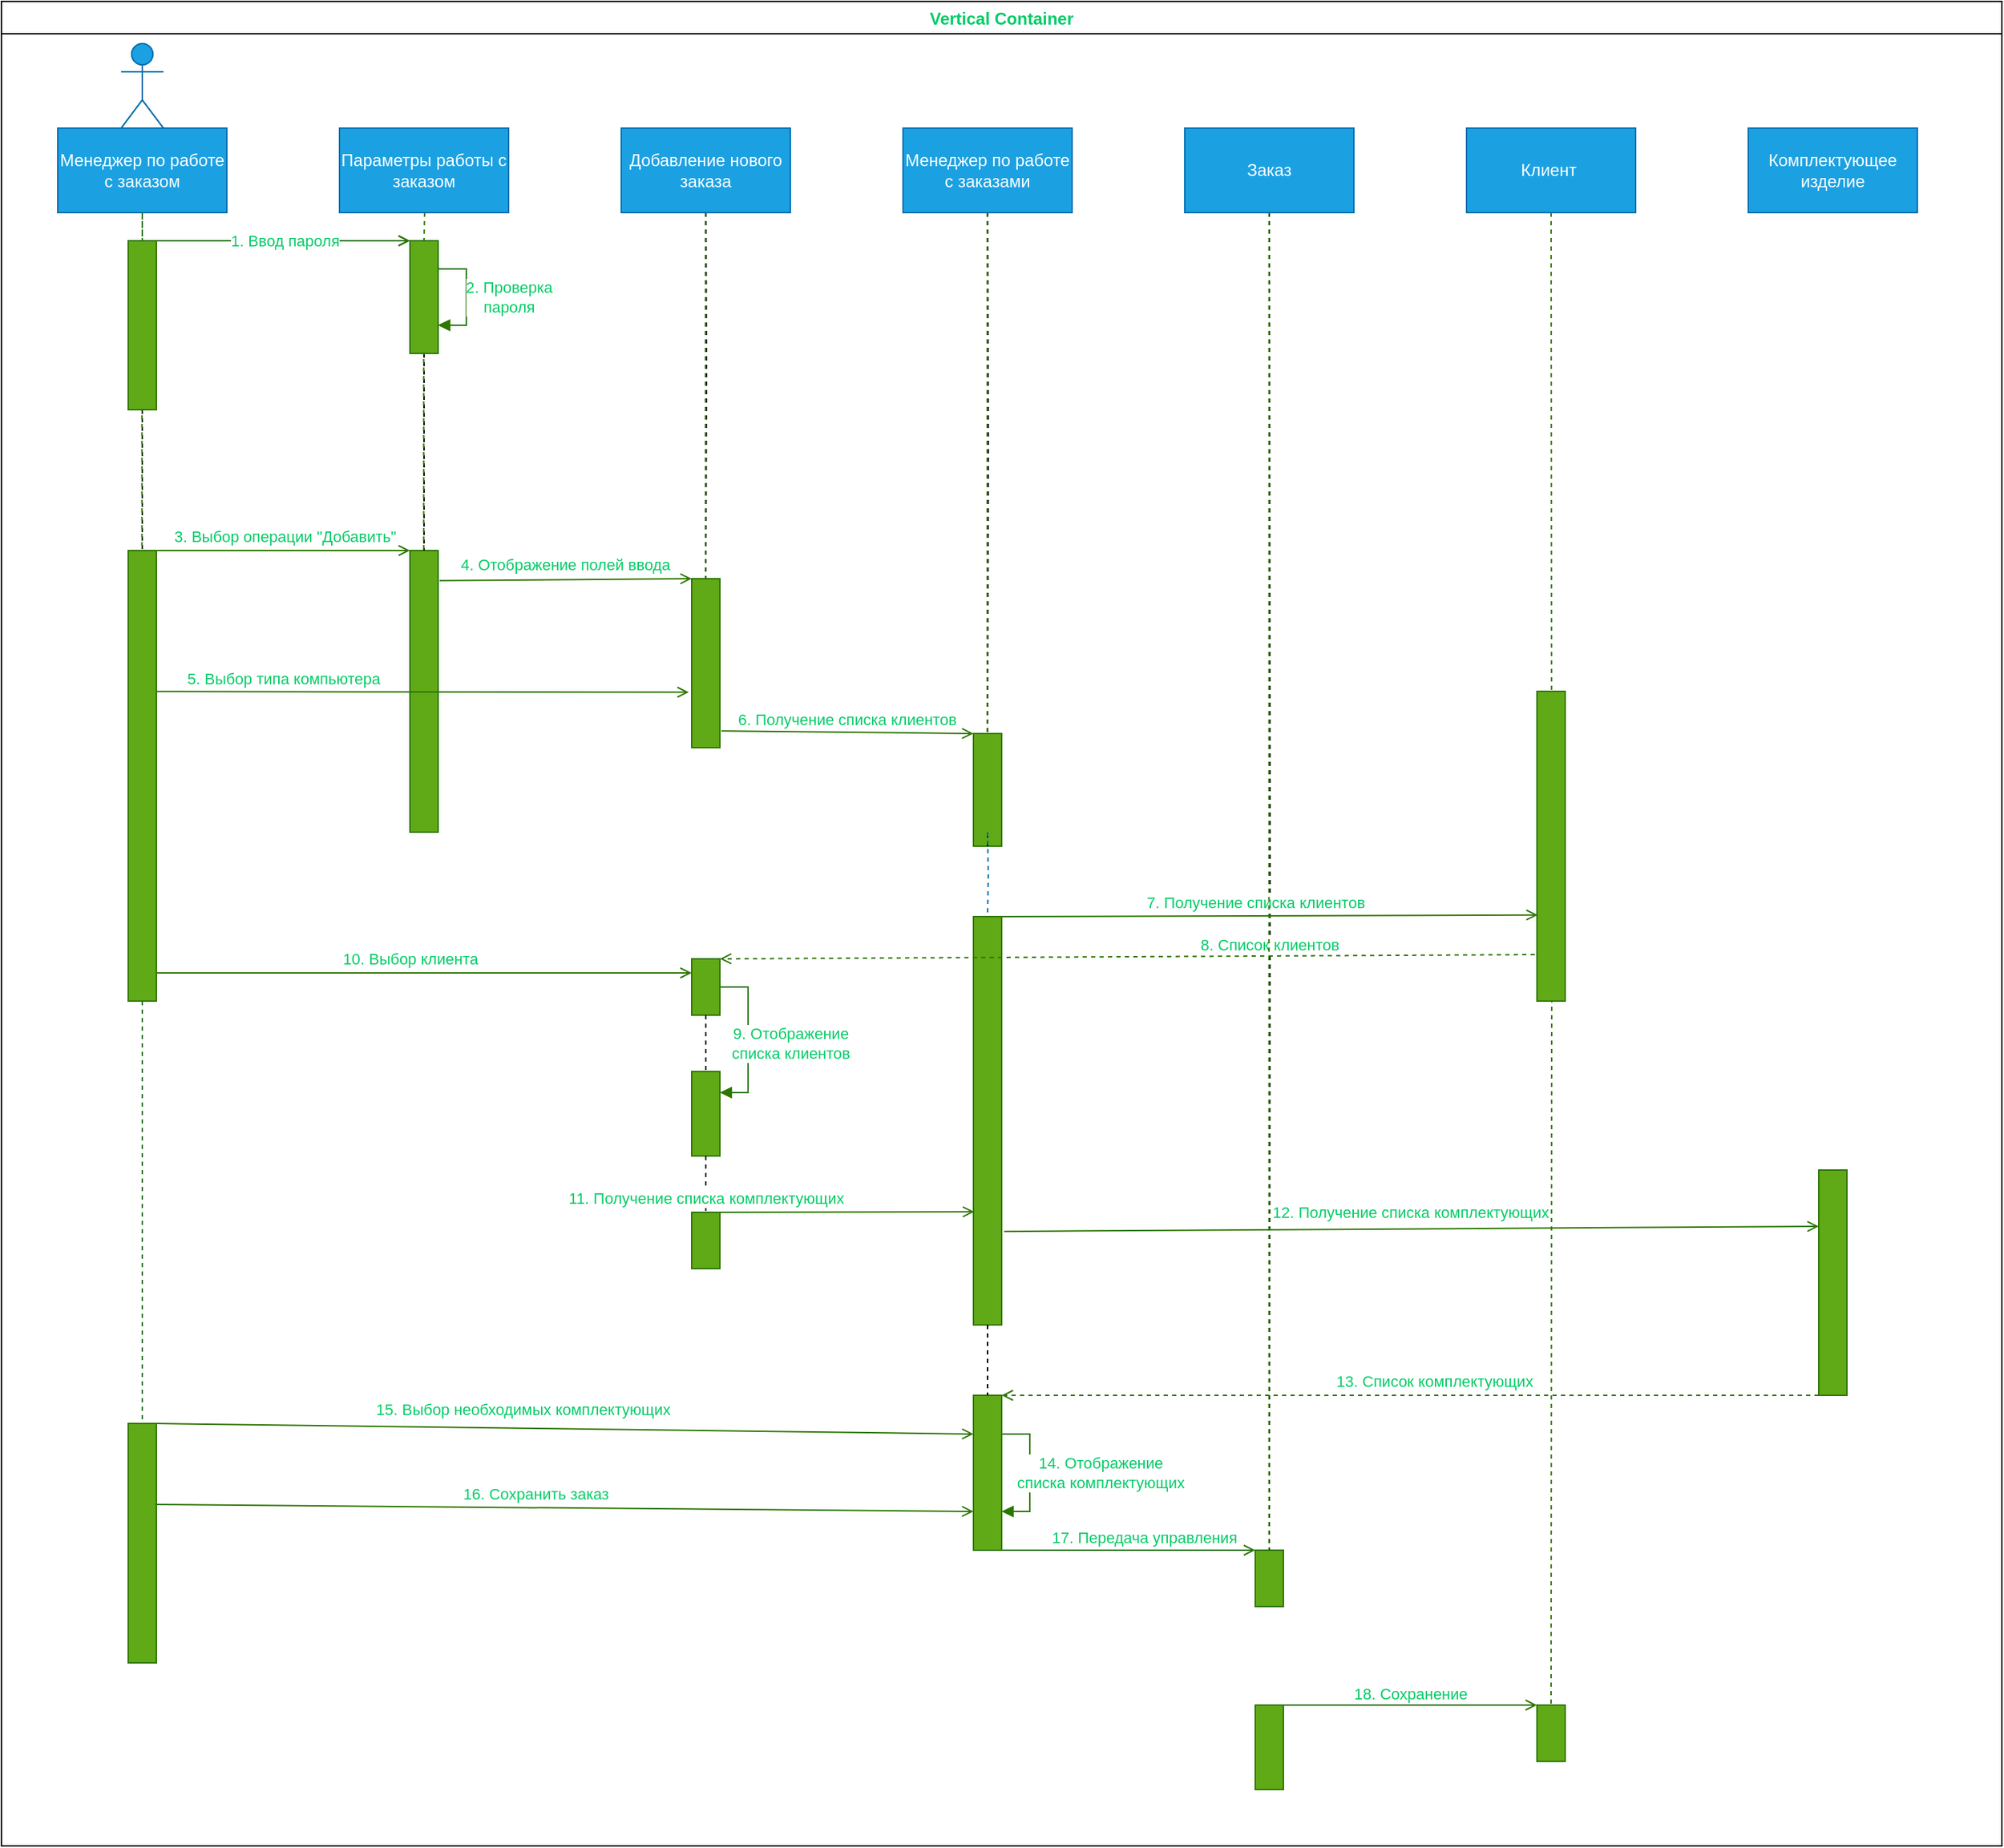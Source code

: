 <mxfile version="20.3.7" type="github"><diagram id="0eErJqHY7ywo8RFmWV6h" name="Страница 1"><mxGraphModel dx="3705" dy="2219" grid="1" gridSize="10" guides="1" tooltips="1" connect="1" arrows="1" fold="1" page="1" pageScale="1" pageWidth="1169" pageHeight="827" math="0" shadow="0"><root><mxCell id="0"/><mxCell id="1" parent="0"/><mxCell id="gHKfkircf9dpKTiM7Mci-1" value="" style="edgeStyle=orthogonalEdgeStyle;rounded=0;orthogonalLoop=1;jettySize=auto;html=1;exitX=0.5;exitY=1;exitDx=0;exitDy=0;endArrow=none;endFill=0;dashed=1;fillColor=#60a917;strokeColor=#2D7600;" edge="1" parent="1" target="gHKfkircf9dpKTiM7Mci-76"><mxGeometry relative="1" as="geometry"><mxPoint x="-770" y="350.0" as="targetPoint"/><mxPoint x="-770" y="-510" as="sourcePoint"/></mxGeometry></mxCell><mxCell id="gHKfkircf9dpKTiM7Mci-2" value="" style="rounded=0;whiteSpace=wrap;html=1;fillColor=#60a917;fontColor=#ffffff;strokeColor=#2D7600;" vertex="1" parent="1"><mxGeometry x="-980" y="-240" width="20" height="320" as="geometry"/></mxCell><mxCell id="gHKfkircf9dpKTiM7Mci-3" value="" style="edgeStyle=orthogonalEdgeStyle;rounded=0;orthogonalLoop=1;jettySize=auto;html=1;exitX=0.5;exitY=1;exitDx=0;exitDy=0;endArrow=none;endFill=0;dashed=1;startArrow=none;" edge="1" parent="1" source="gHKfkircf9dpKTiM7Mci-74" target="gHKfkircf9dpKTiM7Mci-2"><mxGeometry relative="1" as="geometry"><mxPoint x="-970" y="350.0" as="targetPoint"/><mxPoint x="-970" y="-360" as="sourcePoint"/></mxGeometry></mxCell><mxCell id="gHKfkircf9dpKTiM7Mci-4" value="" style="rounded=0;whiteSpace=wrap;html=1;fillColor=#60a917;fontColor=#ffffff;strokeColor=#2D7600;" vertex="1" parent="1"><mxGeometry x="-780" y="-240" width="20" height="200" as="geometry"/></mxCell><mxCell id="gHKfkircf9dpKTiM7Mci-5" value="" style="edgeStyle=orthogonalEdgeStyle;rounded=0;orthogonalLoop=1;jettySize=auto;html=1;exitX=0.5;exitY=1;exitDx=0;exitDy=0;endArrow=none;endFill=0;dashed=1;startArrow=none;" edge="1" parent="1" source="gHKfkircf9dpKTiM7Mci-76" target="gHKfkircf9dpKTiM7Mci-4"><mxGeometry relative="1" as="geometry"><mxPoint x="-770" y="350.0" as="targetPoint"/><mxPoint x="-770" y="-400" as="sourcePoint"/></mxGeometry></mxCell><mxCell id="gHKfkircf9dpKTiM7Mci-6" value="" style="rounded=0;whiteSpace=wrap;html=1;fillColor=#60a917;fontColor=#ffffff;strokeColor=#2D7600;" vertex="1" parent="1"><mxGeometry x="-580" y="-220" width="20" height="120" as="geometry"/></mxCell><mxCell id="gHKfkircf9dpKTiM7Mci-7" value="" style="edgeStyle=orthogonalEdgeStyle;rounded=0;orthogonalLoop=1;jettySize=auto;html=1;exitX=0.5;exitY=1;exitDx=0;exitDy=0;endArrow=none;endFill=0;dashed=1;" edge="1" parent="1" target="gHKfkircf9dpKTiM7Mci-6"><mxGeometry relative="1" as="geometry"><mxPoint x="-570" y="350.0" as="targetPoint"/><mxPoint x="-570" y="-510" as="sourcePoint"/></mxGeometry></mxCell><mxCell id="gHKfkircf9dpKTiM7Mci-8" value="" style="rounded=0;whiteSpace=wrap;html=1;fillColor=#60a917;fontColor=#ffffff;strokeColor=#2D7600;" vertex="1" parent="1"><mxGeometry x="-380" y="-110" width="20" height="80" as="geometry"/></mxCell><mxCell id="gHKfkircf9dpKTiM7Mci-9" value="" style="edgeStyle=orthogonalEdgeStyle;rounded=0;orthogonalLoop=1;jettySize=auto;html=1;exitX=0.5;exitY=1;exitDx=0;exitDy=0;endArrow=none;endFill=0;dashed=1;" edge="1" parent="1" target="gHKfkircf9dpKTiM7Mci-8"><mxGeometry relative="1" as="geometry"><mxPoint x="-370" y="350.0" as="targetPoint"/><mxPoint x="-370" y="-510" as="sourcePoint"/></mxGeometry></mxCell><mxCell id="gHKfkircf9dpKTiM7Mci-10" value="" style="rounded=0;whiteSpace=wrap;html=1;fillColor=#60a917;fontColor=#ffffff;strokeColor=#2D7600;" vertex="1" parent="1"><mxGeometry x="-980" y="380" width="20" height="170" as="geometry"/></mxCell><mxCell id="gHKfkircf9dpKTiM7Mci-11" value="" style="edgeStyle=orthogonalEdgeStyle;rounded=0;orthogonalLoop=1;jettySize=auto;html=1;exitX=0.5;exitY=1;exitDx=0;exitDy=0;endArrow=none;endFill=0;dashed=1;startArrow=none;fontColor=#00CC66;fillColor=#60a917;strokeColor=#2D7600;" edge="1" parent="1" source="gHKfkircf9dpKTiM7Mci-2" target="gHKfkircf9dpKTiM7Mci-10"><mxGeometry relative="1" as="geometry"><mxPoint x="-970" y="350.0" as="targetPoint"/><mxPoint x="-970" y="80.0" as="sourcePoint"/></mxGeometry></mxCell><mxCell id="gHKfkircf9dpKTiM7Mci-12" value="" style="edgeStyle=orthogonalEdgeStyle;rounded=0;orthogonalLoop=1;jettySize=auto;html=1;exitX=0.5;exitY=1;exitDx=0;exitDy=0;endArrow=none;endFill=0;dashed=1;startArrow=none;" edge="1" parent="1" source="gHKfkircf9dpKTiM7Mci-8"><mxGeometry relative="1" as="geometry"><mxPoint x="-370" y="-40.0" as="targetPoint"/><mxPoint x="-370" y="-40.0" as="sourcePoint"/></mxGeometry></mxCell><mxCell id="gHKfkircf9dpKTiM7Mci-13" style="edgeStyle=orthogonalEdgeStyle;rounded=0;orthogonalLoop=1;jettySize=auto;html=1;exitX=1;exitY=0.5;exitDx=0;exitDy=0;entryX=1;entryY=0.25;entryDx=0;entryDy=0;endArrow=block;endFill=1;fontColor=#00CC66;fillColor=#60a917;strokeColor=#2D7600;" edge="1" parent="1" source="gHKfkircf9dpKTiM7Mci-15" target="gHKfkircf9dpKTiM7Mci-16"><mxGeometry relative="1" as="geometry"/></mxCell><mxCell id="gHKfkircf9dpKTiM7Mci-14" value="9. Отображение &lt;br&gt;списка клиентов" style="edgeLabel;html=1;align=center;verticalAlign=middle;resizable=0;points=[];fontColor=#00CC66;" vertex="1" connectable="0" parent="gHKfkircf9dpKTiM7Mci-13"><mxGeometry x="-0.325" y="-2" relative="1" as="geometry"><mxPoint x="32" y="21" as="offset"/></mxGeometry></mxCell><mxCell id="gHKfkircf9dpKTiM7Mci-15" value="" style="rounded=0;whiteSpace=wrap;html=1;fillColor=#60a917;fontColor=#ffffff;strokeColor=#2D7600;" vertex="1" parent="1"><mxGeometry x="-580" y="50" width="20" height="40" as="geometry"/></mxCell><mxCell id="gHKfkircf9dpKTiM7Mci-16" value="" style="rounded=0;whiteSpace=wrap;html=1;fillColor=#60a917;fontColor=#ffffff;strokeColor=#2D7600;" vertex="1" parent="1"><mxGeometry x="-580" y="130" width="20" height="60" as="geometry"/></mxCell><mxCell id="gHKfkircf9dpKTiM7Mci-17" value="" style="edgeStyle=orthogonalEdgeStyle;rounded=0;orthogonalLoop=1;jettySize=auto;html=1;exitX=0.5;exitY=1;exitDx=0;exitDy=0;endArrow=none;endFill=0;dashed=1;startArrow=none;" edge="1" parent="1" source="gHKfkircf9dpKTiM7Mci-15" target="gHKfkircf9dpKTiM7Mci-16"><mxGeometry relative="1" as="geometry"><mxPoint x="-570" y="350.0" as="targetPoint"/><mxPoint x="-570" y="-4.547e-13" as="sourcePoint"/></mxGeometry></mxCell><mxCell id="gHKfkircf9dpKTiM7Mci-18" value="" style="rounded=0;whiteSpace=wrap;html=1;fillColor=#60a917;fontColor=#ffffff;strokeColor=#2D7600;" vertex="1" parent="1"><mxGeometry x="-580" y="230" width="20" height="40" as="geometry"/></mxCell><mxCell id="gHKfkircf9dpKTiM7Mci-19" value="" style="edgeStyle=orthogonalEdgeStyle;rounded=0;orthogonalLoop=1;jettySize=auto;html=1;exitX=0.5;exitY=1;exitDx=0;exitDy=0;endArrow=none;endFill=0;dashed=1;startArrow=none;" edge="1" parent="1" source="gHKfkircf9dpKTiM7Mci-16" target="gHKfkircf9dpKTiM7Mci-18"><mxGeometry relative="1" as="geometry"><mxPoint x="-570" y="350.0" as="targetPoint"/><mxPoint x="-569" y="100.0" as="sourcePoint"/></mxGeometry></mxCell><mxCell id="gHKfkircf9dpKTiM7Mci-20" value="" style="rounded=0;whiteSpace=wrap;html=1;fillColor=#60a917;fontColor=#ffffff;strokeColor=#2D7600;" vertex="1" parent="1"><mxGeometry x="-380" y="20" width="20" height="290" as="geometry"/></mxCell><mxCell id="gHKfkircf9dpKTiM7Mci-21" value="" style="edgeStyle=orthogonalEdgeStyle;rounded=0;orthogonalLoop=1;jettySize=auto;html=1;endArrow=none;endFill=0;dashed=1;startArrow=none;fillColor=#1ba1e2;strokeColor=#006EAF;" edge="1" parent="1" target="gHKfkircf9dpKTiM7Mci-20"><mxGeometry relative="1" as="geometry"><mxPoint x="-370" y="600.0" as="targetPoint"/><mxPoint x="-370" y="-40.0" as="sourcePoint"/><Array as="points"/></mxGeometry></mxCell><mxCell id="gHKfkircf9dpKTiM7Mci-22" value="" style="rounded=0;whiteSpace=wrap;html=1;fillColor=#60a917;fontColor=#ffffff;strokeColor=#2D7600;" vertex="1" parent="1"><mxGeometry x="-380" y="360" width="20" height="110" as="geometry"/></mxCell><mxCell id="gHKfkircf9dpKTiM7Mci-23" value="" style="edgeStyle=orthogonalEdgeStyle;rounded=0;orthogonalLoop=1;jettySize=auto;html=1;endArrow=none;endFill=0;dashed=1;startArrow=none;" edge="1" parent="1" source="gHKfkircf9dpKTiM7Mci-20" target="gHKfkircf9dpKTiM7Mci-22"><mxGeometry relative="1" as="geometry"><mxPoint x="-370" y="600.0" as="targetPoint"/><mxPoint x="-369.941" y="340.0" as="sourcePoint"/><Array as="points"/></mxGeometry></mxCell><mxCell id="gHKfkircf9dpKTiM7Mci-24" value="" style="rounded=0;whiteSpace=wrap;html=1;fillColor=#60a917;fontColor=#ffffff;strokeColor=#2D7600;" vertex="1" parent="1"><mxGeometry x="-180" y="470" width="20" height="40" as="geometry"/></mxCell><mxCell id="gHKfkircf9dpKTiM7Mci-25" value="" style="edgeStyle=orthogonalEdgeStyle;rounded=0;orthogonalLoop=1;jettySize=auto;html=1;exitX=0.5;exitY=1;exitDx=0;exitDy=0;endArrow=none;endFill=0;dashed=1;entryX=0.5;entryY=0;entryDx=0;entryDy=0;" edge="1" parent="1" target="gHKfkircf9dpKTiM7Mci-24"><mxGeometry relative="1" as="geometry"><mxPoint x="-170" y="270.0" as="targetPoint"/><mxPoint x="-170" y="-510" as="sourcePoint"/></mxGeometry></mxCell><mxCell id="gHKfkircf9dpKTiM7Mci-26" value="" style="rounded=0;whiteSpace=wrap;html=1;fillColor=#60a917;fontColor=#ffffff;strokeColor=#2D7600;" vertex="1" parent="1"><mxGeometry x="-180" y="580" width="20" height="60" as="geometry"/></mxCell><mxCell id="gHKfkircf9dpKTiM7Mci-27" value="" style="rounded=0;whiteSpace=wrap;html=1;fillColor=#60a917;fontColor=#ffffff;strokeColor=#2D7600;" vertex="1" parent="1"><mxGeometry x="20" y="580" width="20" height="40" as="geometry"/></mxCell><mxCell id="gHKfkircf9dpKTiM7Mci-28" value="" style="edgeStyle=orthogonalEdgeStyle;rounded=0;orthogonalLoop=1;jettySize=auto;html=1;exitX=0.5;exitY=1;exitDx=0;exitDy=0;endArrow=none;endFill=0;dashed=1;fontColor=#00CC66;fillColor=#60a917;strokeColor=#2D7600;" edge="1" parent="1" target="gHKfkircf9dpKTiM7Mci-27"><mxGeometry relative="1" as="geometry"><mxPoint x="30" y="830.0" as="targetPoint"/><mxPoint x="30" y="-510" as="sourcePoint"/></mxGeometry></mxCell><mxCell id="gHKfkircf9dpKTiM7Mci-29" value="" style="rounded=0;whiteSpace=wrap;html=1;fillColor=#60a917;fontColor=#ffffff;strokeColor=#2D7600;" vertex="1" parent="1"><mxGeometry x="20" y="-140" width="20" height="220" as="geometry"/></mxCell><mxCell id="gHKfkircf9dpKTiM7Mci-30" value="" style="rounded=0;whiteSpace=wrap;html=1;fillColor=#60a917;fontColor=#ffffff;strokeColor=#2D7600;" vertex="1" parent="1"><mxGeometry x="220" y="200" width="20" height="160" as="geometry"/></mxCell><mxCell id="gHKfkircf9dpKTiM7Mci-31" value="" style="html=1;verticalAlign=bottom;labelBackgroundColor=none;endArrow=open;endFill=0;rounded=0;entryX=0;entryY=0;entryDx=0;entryDy=0;exitX=1;exitY=0;exitDx=0;exitDy=0;fontColor=#00CC66;fillColor=#60a917;strokeColor=#2D7600;" edge="1" parent="1" source="gHKfkircf9dpKTiM7Mci-2" target="gHKfkircf9dpKTiM7Mci-4"><mxGeometry width="160" relative="1" as="geometry"><mxPoint x="-960" y="-240.0" as="sourcePoint"/><mxPoint x="-780" y="-240.0" as="targetPoint"/></mxGeometry></mxCell><mxCell id="gHKfkircf9dpKTiM7Mci-32" value="3. Выбор операции &quot;Добавить&quot;" style="edgeLabel;html=1;align=center;verticalAlign=middle;resizable=0;points=[];fontColor=#00CC66;" vertex="1" connectable="0" parent="gHKfkircf9dpKTiM7Mci-31"><mxGeometry x="-0.217" y="2" relative="1" as="geometry"><mxPoint x="20" y="-8" as="offset"/></mxGeometry></mxCell><mxCell id="gHKfkircf9dpKTiM7Mci-33" value="" style="html=1;verticalAlign=bottom;labelBackgroundColor=none;endArrow=open;endFill=0;rounded=0;entryX=0;entryY=0;entryDx=0;entryDy=0;exitX=1.05;exitY=0.107;exitDx=0;exitDy=0;exitPerimeter=0;fontColor=#00CC66;fillColor=#60a917;strokeColor=#2D7600;" edge="1" parent="1" source="gHKfkircf9dpKTiM7Mci-4" target="gHKfkircf9dpKTiM7Mci-6"><mxGeometry width="160" relative="1" as="geometry"><mxPoint x="-760" y="-220" as="sourcePoint"/><mxPoint x="-580" y="-220.0" as="targetPoint"/></mxGeometry></mxCell><mxCell id="gHKfkircf9dpKTiM7Mci-34" value="4. Отображение полей ввода" style="edgeLabel;html=1;align=center;verticalAlign=middle;resizable=0;points=[];fontColor=#00CC66;" vertex="1" connectable="0" parent="gHKfkircf9dpKTiM7Mci-33"><mxGeometry x="-0.534" y="1" relative="1" as="geometry"><mxPoint x="47" y="-10" as="offset"/></mxGeometry></mxCell><mxCell id="gHKfkircf9dpKTiM7Mci-35" value="" style="html=1;verticalAlign=bottom;labelBackgroundColor=none;endArrow=open;endFill=0;rounded=0;entryX=-0.104;entryY=0.672;entryDx=0;entryDy=0;exitX=1;exitY=0.313;exitDx=0;exitDy=0;exitPerimeter=0;entryPerimeter=0;fontColor=#00CC66;fillColor=#60a917;strokeColor=#2D7600;" edge="1" parent="1" source="gHKfkircf9dpKTiM7Mci-2" target="gHKfkircf9dpKTiM7Mci-6"><mxGeometry width="160" relative="1" as="geometry"><mxPoint x="-760" y="-140.0" as="sourcePoint"/><mxPoint x="-580.0" y="-140.0" as="targetPoint"/></mxGeometry></mxCell><mxCell id="gHKfkircf9dpKTiM7Mci-36" value="5. Выбор типа компьютера" style="edgeLabel;html=1;align=center;verticalAlign=middle;resizable=0;points=[];fontColor=#00CC66;" vertex="1" connectable="0" parent="gHKfkircf9dpKTiM7Mci-35"><mxGeometry x="-0.572" y="2" relative="1" as="geometry"><mxPoint x="9" y="-8" as="offset"/></mxGeometry></mxCell><mxCell id="gHKfkircf9dpKTiM7Mci-37" value="" style="html=1;verticalAlign=bottom;labelBackgroundColor=none;endArrow=open;endFill=0;rounded=0;entryX=0;entryY=0;entryDx=0;entryDy=0;exitX=1.054;exitY=0.901;exitDx=0;exitDy=0;exitPerimeter=0;fontColor=#00CC66;fillColor=#60a917;strokeColor=#2D7600;" edge="1" parent="1" source="gHKfkircf9dpKTiM7Mci-6" target="gHKfkircf9dpKTiM7Mci-8"><mxGeometry width="160" relative="1" as="geometry"><mxPoint x="-559" y="-108.6" as="sourcePoint"/><mxPoint x="-380" y="-110" as="targetPoint"/></mxGeometry></mxCell><mxCell id="gHKfkircf9dpKTiM7Mci-38" value="6. Получение списка клиентов" style="edgeLabel;html=1;align=center;verticalAlign=middle;resizable=0;points=[];fontColor=#00CC66;" vertex="1" connectable="0" parent="gHKfkircf9dpKTiM7Mci-37"><mxGeometry x="0.184" relative="1" as="geometry"><mxPoint x="-17" y="-9" as="offset"/></mxGeometry></mxCell><mxCell id="gHKfkircf9dpKTiM7Mci-39" value="" style="html=1;verticalAlign=bottom;labelBackgroundColor=none;endArrow=open;endFill=0;rounded=0;entryX=0.028;entryY=0.722;entryDx=0;entryDy=0;exitX=1;exitY=0;exitDx=0;exitDy=0;entryPerimeter=0;fontColor=#00CC66;fillColor=#60a917;strokeColor=#2D7600;" edge="1" parent="1" source="gHKfkircf9dpKTiM7Mci-20" target="gHKfkircf9dpKTiM7Mci-29"><mxGeometry width="160" relative="1" as="geometry"><mxPoint x="-360" y="20" as="sourcePoint"/><mxPoint x="-180" y="20" as="targetPoint"/></mxGeometry></mxCell><mxCell id="gHKfkircf9dpKTiM7Mci-40" value="7. Получение списка клиентов" style="edgeLabel;html=1;align=center;verticalAlign=middle;resizable=0;points=[];fontColor=#00CC66;" vertex="1" connectable="0" parent="gHKfkircf9dpKTiM7Mci-39"><mxGeometry x="-0.182" y="3" relative="1" as="geometry"><mxPoint x="24" y="-7" as="offset"/></mxGeometry></mxCell><mxCell id="gHKfkircf9dpKTiM7Mci-41" value="" style="html=1;verticalAlign=bottom;labelBackgroundColor=none;endArrow=open;endFill=0;dashed=1;rounded=0;entryX=1;entryY=0;entryDx=0;entryDy=0;exitX=-0.077;exitY=0.85;exitDx=0;exitDy=0;exitPerimeter=0;fontColor=#00CC66;fillColor=#60a917;strokeColor=#2D7600;" edge="1" parent="1" source="gHKfkircf9dpKTiM7Mci-29" target="gHKfkircf9dpKTiM7Mci-15"><mxGeometry width="160" relative="1" as="geometry"><mxPoint x="-320" y="70" as="sourcePoint"/><mxPoint x="-160" y="70" as="targetPoint"/></mxGeometry></mxCell><mxCell id="gHKfkircf9dpKTiM7Mci-42" value="8. Список клиентов" style="edgeLabel;html=1;align=center;verticalAlign=middle;resizable=0;points=[];fontColor=#00CC66;" vertex="1" connectable="0" parent="gHKfkircf9dpKTiM7Mci-41"><mxGeometry x="-0.428" y="-3" relative="1" as="geometry"><mxPoint x="-23" y="-5" as="offset"/></mxGeometry></mxCell><mxCell id="gHKfkircf9dpKTiM7Mci-43" value="" style="html=1;verticalAlign=bottom;labelBackgroundColor=none;endArrow=open;endFill=0;rounded=0;entryX=0;entryY=0.25;entryDx=0;entryDy=0;fontColor=#00CC66;fillColor=#60a917;strokeColor=#2D7600;" edge="1" parent="1" target="gHKfkircf9dpKTiM7Mci-15"><mxGeometry width="160" relative="1" as="geometry"><mxPoint x="-960" y="60" as="sourcePoint"/><mxPoint x="-800" y="60" as="targetPoint"/></mxGeometry></mxCell><mxCell id="gHKfkircf9dpKTiM7Mci-44" value="10. Выбор клиента" style="edgeLabel;html=1;align=center;verticalAlign=middle;resizable=0;points=[];fontColor=#00CC66;" vertex="1" connectable="0" parent="gHKfkircf9dpKTiM7Mci-43"><mxGeometry x="-0.089" y="1" relative="1" as="geometry"><mxPoint x="7" y="-9" as="offset"/></mxGeometry></mxCell><mxCell id="gHKfkircf9dpKTiM7Mci-45" value="" style="html=1;verticalAlign=bottom;labelBackgroundColor=none;endArrow=open;endFill=0;rounded=0;entryX=0.027;entryY=0.723;entryDx=0;entryDy=0;entryPerimeter=0;exitX=1;exitY=0;exitDx=0;exitDy=0;fillColor=#60a917;strokeColor=#2D7600;" edge="1" parent="1" source="gHKfkircf9dpKTiM7Mci-18" target="gHKfkircf9dpKTiM7Mci-20"><mxGeometry width="160" relative="1" as="geometry"><mxPoint x="-760" y="220" as="sourcePoint"/><mxPoint x="-380" y="220" as="targetPoint"/></mxGeometry></mxCell><mxCell id="gHKfkircf9dpKTiM7Mci-46" value="11. Получение списка комплектующих" style="edgeLabel;html=1;align=center;verticalAlign=middle;resizable=0;points=[];fontColor=#00CC66;" vertex="1" connectable="0" parent="gHKfkircf9dpKTiM7Mci-45"><mxGeometry x="-0.682" y="1" relative="1" as="geometry"><mxPoint x="-39" y="-9" as="offset"/></mxGeometry></mxCell><mxCell id="gHKfkircf9dpKTiM7Mci-47" value="" style="html=1;verticalAlign=bottom;labelBackgroundColor=none;endArrow=open;endFill=0;rounded=0;entryX=0;entryY=0.25;entryDx=0;entryDy=0;exitX=1.089;exitY=0.771;exitDx=0;exitDy=0;exitPerimeter=0;fontColor=#00CC66;fillColor=#60a917;strokeColor=#2D7600;" edge="1" parent="1" source="gHKfkircf9dpKTiM7Mci-20" target="gHKfkircf9dpKTiM7Mci-30"><mxGeometry width="160" relative="1" as="geometry"><mxPoint x="-360" y="240" as="sourcePoint"/><mxPoint x="-179.46" y="239.67" as="targetPoint"/></mxGeometry></mxCell><mxCell id="gHKfkircf9dpKTiM7Mci-48" value="12. Получение списка комплектующих" style="edgeLabel;html=1;align=center;verticalAlign=middle;resizable=0;points=[];fontColor=#00CC66;" vertex="1" connectable="0" parent="gHKfkircf9dpKTiM7Mci-47"><mxGeometry x="-0.077" y="-1" relative="1" as="geometry"><mxPoint x="21" y="-13" as="offset"/></mxGeometry></mxCell><mxCell id="gHKfkircf9dpKTiM7Mci-49" value="" style="html=1;verticalAlign=bottom;labelBackgroundColor=none;endArrow=open;endFill=0;dashed=1;rounded=0;entryX=1;entryY=0;entryDx=0;entryDy=0;exitX=0;exitY=1;exitDx=0;exitDy=0;fontColor=#00CC66;fillColor=#60a917;strokeColor=#2D7600;" edge="1" parent="1" source="gHKfkircf9dpKTiM7Mci-30" target="gHKfkircf9dpKTiM7Mci-22"><mxGeometry width="160" relative="1" as="geometry"><mxPoint x="-120" y="300" as="sourcePoint"/><mxPoint x="40" y="300" as="targetPoint"/></mxGeometry></mxCell><mxCell id="gHKfkircf9dpKTiM7Mci-50" value="13. Список комплектующих" style="edgeLabel;html=1;align=center;verticalAlign=middle;resizable=0;points=[];fontColor=#00CC66;" vertex="1" connectable="0" parent="gHKfkircf9dpKTiM7Mci-49"><mxGeometry x="-0.059" y="3" relative="1" as="geometry"><mxPoint y="-13" as="offset"/></mxGeometry></mxCell><mxCell id="gHKfkircf9dpKTiM7Mci-51" value="" style="html=1;verticalAlign=bottom;labelBackgroundColor=none;endArrow=open;endFill=0;rounded=0;exitX=1;exitY=0;exitDx=0;exitDy=0;entryX=0;entryY=0.25;entryDx=0;entryDy=0;fontColor=#00CC66;fillColor=#60a917;strokeColor=#2D7600;" edge="1" parent="1" source="gHKfkircf9dpKTiM7Mci-10" target="gHKfkircf9dpKTiM7Mci-22"><mxGeometry width="160" relative="1" as="geometry"><mxPoint x="-950" y="380" as="sourcePoint"/><mxPoint x="40" y="300" as="targetPoint"/></mxGeometry></mxCell><mxCell id="gHKfkircf9dpKTiM7Mci-52" value="15. Выбор необходимых комплектующих" style="edgeLabel;html=1;align=center;verticalAlign=middle;resizable=0;points=[];fontColor=#00CC66;" vertex="1" connectable="0" parent="gHKfkircf9dpKTiM7Mci-51"><mxGeometry x="-0.145" relative="1" as="geometry"><mxPoint x="12" y="-13" as="offset"/></mxGeometry></mxCell><mxCell id="gHKfkircf9dpKTiM7Mci-53" style="edgeStyle=orthogonalEdgeStyle;rounded=0;orthogonalLoop=1;jettySize=auto;html=1;exitX=1;exitY=0.25;exitDx=0;exitDy=0;entryX=1;entryY=0.75;entryDx=0;entryDy=0;endArrow=block;endFill=1;fontColor=#00CC66;fillColor=#60a917;strokeColor=#2D7600;" edge="1" parent="1" source="gHKfkircf9dpKTiM7Mci-22" target="gHKfkircf9dpKTiM7Mci-22"><mxGeometry relative="1" as="geometry"/></mxCell><mxCell id="gHKfkircf9dpKTiM7Mci-54" value="14. Отображение &lt;br&gt;списка комплектующих" style="edgeLabel;html=1;align=center;verticalAlign=middle;resizable=0;points=[];fontColor=#00CC66;" vertex="1" connectable="0" parent="gHKfkircf9dpKTiM7Mci-53"><mxGeometry x="-0.368" y="3" relative="1" as="geometry"><mxPoint x="47" y="17" as="offset"/></mxGeometry></mxCell><mxCell id="gHKfkircf9dpKTiM7Mci-55" value="" style="html=1;verticalAlign=bottom;labelBackgroundColor=none;endArrow=open;endFill=0;rounded=0;entryX=0;entryY=0.75;entryDx=0;entryDy=0;exitX=0.959;exitY=0.338;exitDx=0;exitDy=0;exitPerimeter=0;fontColor=#00CC66;fillColor=#60a917;strokeColor=#2D7600;" edge="1" parent="1" source="gHKfkircf9dpKTiM7Mci-10" target="gHKfkircf9dpKTiM7Mci-22"><mxGeometry width="160" relative="1" as="geometry"><mxPoint x="-730" y="450" as="sourcePoint"/><mxPoint x="-570" y="450" as="targetPoint"/></mxGeometry></mxCell><mxCell id="gHKfkircf9dpKTiM7Mci-56" value="16. Сохранить заказ" style="edgeLabel;html=1;align=center;verticalAlign=middle;resizable=0;points=[];fontColor=#00CC66;" vertex="1" connectable="0" parent="gHKfkircf9dpKTiM7Mci-55"><mxGeometry x="-0.072" relative="1" as="geometry"><mxPoint y="-10" as="offset"/></mxGeometry></mxCell><mxCell id="gHKfkircf9dpKTiM7Mci-57" value="" style="html=1;verticalAlign=bottom;labelBackgroundColor=none;endArrow=open;endFill=0;rounded=0;exitX=1;exitY=1;exitDx=0;exitDy=0;entryX=0;entryY=0;entryDx=0;entryDy=0;fontColor=#00CC66;fillColor=#60a917;strokeColor=#2D7600;" edge="1" parent="1" source="gHKfkircf9dpKTiM7Mci-22" target="gHKfkircf9dpKTiM7Mci-24"><mxGeometry width="160" relative="1" as="geometry"><mxPoint x="-200" y="530" as="sourcePoint"/><mxPoint x="-40" y="530" as="targetPoint"/></mxGeometry></mxCell><mxCell id="gHKfkircf9dpKTiM7Mci-58" value="17. Передача управления" style="edgeLabel;html=1;align=center;verticalAlign=middle;resizable=0;points=[];fontColor=#00CC66;" vertex="1" connectable="0" parent="gHKfkircf9dpKTiM7Mci-57"><mxGeometry x="0.121" y="-1" relative="1" as="geometry"><mxPoint y="-10" as="offset"/></mxGeometry></mxCell><mxCell id="gHKfkircf9dpKTiM7Mci-59" value="" style="html=1;verticalAlign=bottom;labelBackgroundColor=none;endArrow=open;endFill=0;rounded=0;entryX=0;entryY=0;entryDx=0;entryDy=0;exitX=1;exitY=0;exitDx=0;exitDy=0;fontColor=#00CC66;fillColor=#60a917;strokeColor=#2D7600;" edge="1" parent="1" source="gHKfkircf9dpKTiM7Mci-26" target="gHKfkircf9dpKTiM7Mci-27"><mxGeometry width="160" relative="1" as="geometry"><mxPoint x="-120" y="560" as="sourcePoint"/><mxPoint x="40" y="560" as="targetPoint"/></mxGeometry></mxCell><mxCell id="gHKfkircf9dpKTiM7Mci-60" value="18. Сохранение" style="edgeLabel;html=1;align=center;verticalAlign=middle;resizable=0;points=[];fontColor=#00CC66;" vertex="1" connectable="0" parent="gHKfkircf9dpKTiM7Mci-59"><mxGeometry x="-0.169" y="-2" relative="1" as="geometry"><mxPoint x="15" y="-10" as="offset"/></mxGeometry></mxCell><mxCell id="gHKfkircf9dpKTiM7Mci-61" value="" style="edgeStyle=orthogonalEdgeStyle;rounded=0;orthogonalLoop=1;jettySize=auto;html=1;exitX=0.5;exitY=1;exitDx=0;exitDy=0;endArrow=none;endFill=0;dashed=1;startArrow=none;fillColor=#60a917;strokeColor=#2D7600;" edge="1" parent="1"><mxGeometry relative="1" as="geometry"><mxPoint x="-970.23" y="-240" as="targetPoint"/><mxPoint x="-970.23" y="-360" as="sourcePoint"/></mxGeometry></mxCell><mxCell id="gHKfkircf9dpKTiM7Mci-62" value="" style="edgeStyle=orthogonalEdgeStyle;rounded=0;orthogonalLoop=1;jettySize=auto;html=1;exitX=0.5;exitY=1;exitDx=0;exitDy=0;endArrow=none;endFill=0;dashed=1;startArrow=none;fillColor=#60a917;strokeColor=#2D7600;" edge="1" parent="1"><mxGeometry relative="1" as="geometry"><mxPoint x="-770.23" y="-240" as="targetPoint"/><mxPoint x="-770.23" y="-400" as="sourcePoint"/></mxGeometry></mxCell><mxCell id="gHKfkircf9dpKTiM7Mci-63" value="" style="edgeStyle=orthogonalEdgeStyle;rounded=0;orthogonalLoop=1;jettySize=auto;html=1;exitX=0.5;exitY=1;exitDx=0;exitDy=0;endArrow=none;endFill=0;dashed=1;fillColor=#60a917;strokeColor=#2D7600;" edge="1" parent="1"><mxGeometry relative="1" as="geometry"><mxPoint x="-570.23" y="-220" as="targetPoint"/><mxPoint x="-570.23" y="-510" as="sourcePoint"/></mxGeometry></mxCell><mxCell id="gHKfkircf9dpKTiM7Mci-64" value="" style="edgeStyle=orthogonalEdgeStyle;rounded=0;orthogonalLoop=1;jettySize=auto;html=1;exitX=0.5;exitY=1;exitDx=0;exitDy=0;endArrow=none;endFill=0;dashed=1;fillColor=#60a917;strokeColor=#2D7600;" edge="1" parent="1"><mxGeometry relative="1" as="geometry"><mxPoint x="-370.23" y="-110" as="targetPoint"/><mxPoint x="-370.23" y="-510" as="sourcePoint"/></mxGeometry></mxCell><mxCell id="gHKfkircf9dpKTiM7Mci-65" value="" style="edgeStyle=orthogonalEdgeStyle;rounded=0;orthogonalLoop=1;jettySize=auto;html=1;exitX=0.5;exitY=1;exitDx=0;exitDy=0;endArrow=none;endFill=0;dashed=1;entryX=0.5;entryY=0;entryDx=0;entryDy=0;fillColor=#60a917;strokeColor=#2D7600;" edge="1" parent="1"><mxGeometry relative="1" as="geometry"><mxPoint x="-170.23" y="470" as="targetPoint"/><mxPoint x="-170.23" y="-510" as="sourcePoint"/></mxGeometry></mxCell><mxCell id="gHKfkircf9dpKTiM7Mci-66" value="" style="shape=umlActor;verticalLabelPosition=bottom;verticalAlign=top;html=1;outlineConnect=0;fillColor=#1ba1e2;fontColor=#ffffff;strokeColor=#006EAF;" vertex="1" parent="1"><mxGeometry x="-985" y="-600.0" width="30" height="60" as="geometry"/></mxCell><mxCell id="gHKfkircf9dpKTiM7Mci-67" value="Менеджер по работе с заказом" style="rounded=0;whiteSpace=wrap;html=1;fillColor=#1ba1e2;fontColor=#ffffff;strokeColor=#006EAF;" vertex="1" parent="1"><mxGeometry x="-1030" y="-540" width="120" height="60" as="geometry"/></mxCell><mxCell id="gHKfkircf9dpKTiM7Mci-68" value="Добавление нового заказа" style="rounded=0;whiteSpace=wrap;html=1;fillColor=#1ba1e2;fontColor=#ffffff;strokeColor=#006EAF;" vertex="1" parent="1"><mxGeometry x="-630" y="-540" width="120" height="60" as="geometry"/></mxCell><mxCell id="gHKfkircf9dpKTiM7Mci-69" value="Параметры работы с заказом" style="rounded=0;whiteSpace=wrap;html=1;fillColor=#1ba1e2;fontColor=#ffffff;strokeColor=#006EAF;" vertex="1" parent="1"><mxGeometry x="-830" y="-540" width="120" height="60" as="geometry"/></mxCell><mxCell id="gHKfkircf9dpKTiM7Mci-70" value="Менеджер по работе с заказами" style="rounded=0;whiteSpace=wrap;html=1;fillColor=#1ba1e2;fontColor=#ffffff;strokeColor=#006EAF;" vertex="1" parent="1"><mxGeometry x="-430" y="-540" width="120" height="60" as="geometry"/></mxCell><mxCell id="gHKfkircf9dpKTiM7Mci-71" value="Заказ" style="rounded=0;whiteSpace=wrap;html=1;fillColor=#1ba1e2;fontColor=#ffffff;strokeColor=#006EAF;" vertex="1" parent="1"><mxGeometry x="-230" y="-540" width="120" height="60" as="geometry"/></mxCell><mxCell id="gHKfkircf9dpKTiM7Mci-72" value="Клиент&amp;nbsp;" style="rounded=0;whiteSpace=wrap;html=1;fillColor=#1ba1e2;fontColor=#ffffff;strokeColor=#006EAF;" vertex="1" parent="1"><mxGeometry x="-30" y="-540" width="120" height="60" as="geometry"/></mxCell><mxCell id="gHKfkircf9dpKTiM7Mci-73" value="Комплектующее изделие" style="rounded=0;whiteSpace=wrap;html=1;fillColor=#1ba1e2;fontColor=#ffffff;strokeColor=#006EAF;" vertex="1" parent="1"><mxGeometry x="170" y="-540" width="120" height="60" as="geometry"/></mxCell><mxCell id="gHKfkircf9dpKTiM7Mci-74" value="" style="rounded=0;whiteSpace=wrap;html=1;fillColor=#60a917;fontColor=#ffffff;strokeColor=#2D7600;" vertex="1" parent="1"><mxGeometry x="-980" y="-460" width="20" height="120" as="geometry"/></mxCell><mxCell id="gHKfkircf9dpKTiM7Mci-75" value="" style="edgeStyle=orthogonalEdgeStyle;rounded=0;orthogonalLoop=1;jettySize=auto;html=1;exitX=0.5;exitY=1;exitDx=0;exitDy=0;endArrow=none;endFill=0;dashed=1;fillColor=#60a917;strokeColor=#2D7600;" edge="1" parent="1" source="gHKfkircf9dpKTiM7Mci-67" target="gHKfkircf9dpKTiM7Mci-74"><mxGeometry relative="1" as="geometry"><mxPoint x="100" y="980.0" as="targetPoint"/><mxPoint x="100" y="120" as="sourcePoint"/></mxGeometry></mxCell><mxCell id="gHKfkircf9dpKTiM7Mci-76" value="" style="rounded=0;whiteSpace=wrap;html=1;fillColor=#60a917;fontColor=#ffffff;strokeColor=#2D7600;" vertex="1" parent="1"><mxGeometry x="-780" y="-460" width="20" height="80" as="geometry"/></mxCell><mxCell id="gHKfkircf9dpKTiM7Mci-77" value="" style="html=1;verticalAlign=bottom;labelBackgroundColor=none;endArrow=open;endFill=0;rounded=0;entryX=0;entryY=0;entryDx=0;entryDy=0;exitX=1;exitY=0;exitDx=0;exitDy=0;fontColor=#00CC66;fillColor=#60a917;strokeColor=#2D7600;" edge="1" parent="1" source="gHKfkircf9dpKTiM7Mci-74" target="gHKfkircf9dpKTiM7Mci-76"><mxGeometry width="160" relative="1" as="geometry"><mxPoint x="115" y="150" as="sourcePoint"/><mxPoint x="275" y="150" as="targetPoint"/></mxGeometry></mxCell><mxCell id="gHKfkircf9dpKTiM7Mci-78" value="1. Ввод пароля" style="edgeLabel;html=1;align=center;verticalAlign=middle;resizable=0;points=[];fontColor=#00CC66;" vertex="1" connectable="0" parent="gHKfkircf9dpKTiM7Mci-77"><mxGeometry x="-0.352" y="3" relative="1" as="geometry"><mxPoint x="32" y="3" as="offset"/></mxGeometry></mxCell><mxCell id="gHKfkircf9dpKTiM7Mci-79" style="edgeStyle=orthogonalEdgeStyle;rounded=0;orthogonalLoop=1;jettySize=auto;html=1;exitX=1;exitY=0.25;exitDx=0;exitDy=0;entryX=1;entryY=0.75;entryDx=0;entryDy=0;endArrow=block;endFill=1;fontColor=#00CC66;fillColor=#60a917;strokeColor=#2D7600;" edge="1" parent="1" source="gHKfkircf9dpKTiM7Mci-76" target="gHKfkircf9dpKTiM7Mci-76"><mxGeometry relative="1" as="geometry"/></mxCell><mxCell id="gHKfkircf9dpKTiM7Mci-80" value="2. Проверка &lt;br&gt;пароля" style="edgeLabel;html=1;align=center;verticalAlign=middle;resizable=0;points=[];fontColor=#00CC66;" vertex="1" connectable="0" parent="gHKfkircf9dpKTiM7Mci-79"><mxGeometry x="-0.302" y="-2" relative="1" as="geometry"><mxPoint x="32" y="12" as="offset"/></mxGeometry></mxCell><mxCell id="gHKfkircf9dpKTiM7Mci-81" value="Vertical Container" style="swimlane;fontColor=#00CC66;" vertex="1" parent="1"><mxGeometry x="-1070" y="-630" width="1420" height="1310" as="geometry"/></mxCell><mxCell id="gHKfkircf9dpKTiM7Mci-82" value="" style="shape=umlActor;verticalLabelPosition=bottom;verticalAlign=top;html=1;outlineConnect=0;fillColor=#1ba1e2;fontColor=#ffffff;strokeColor=#006EAF;" vertex="1" parent="gHKfkircf9dpKTiM7Mci-81"><mxGeometry x="85" y="30.0" width="30" height="60" as="geometry"/></mxCell><mxCell id="gHKfkircf9dpKTiM7Mci-83" value="Менеджер по работе с заказом" style="rounded=0;whiteSpace=wrap;html=1;fillColor=#1ba1e2;fontColor=#ffffff;strokeColor=#006EAF;" vertex="1" parent="gHKfkircf9dpKTiM7Mci-81"><mxGeometry x="40" y="90" width="120" height="60" as="geometry"/></mxCell><mxCell id="gHKfkircf9dpKTiM7Mci-84" value="Добавление нового заказа" style="rounded=0;whiteSpace=wrap;html=1;fillColor=#1ba1e2;fontColor=#ffffff;strokeColor=#006EAF;" vertex="1" parent="gHKfkircf9dpKTiM7Mci-81"><mxGeometry x="440" y="90" width="120" height="60" as="geometry"/></mxCell><mxCell id="gHKfkircf9dpKTiM7Mci-85" value="Параметры работы с заказом" style="rounded=0;whiteSpace=wrap;html=1;fillColor=#1ba1e2;fontColor=#ffffff;strokeColor=#006EAF;" vertex="1" parent="gHKfkircf9dpKTiM7Mci-81"><mxGeometry x="240" y="90" width="120" height="60" as="geometry"/></mxCell><mxCell id="gHKfkircf9dpKTiM7Mci-86" value="Менеджер по работе с заказами" style="rounded=0;whiteSpace=wrap;html=1;fillColor=#1ba1e2;fontColor=#ffffff;strokeColor=#006EAF;" vertex="1" parent="gHKfkircf9dpKTiM7Mci-81"><mxGeometry x="640" y="90" width="120" height="60" as="geometry"/></mxCell><mxCell id="gHKfkircf9dpKTiM7Mci-87" value="Заказ" style="rounded=0;whiteSpace=wrap;html=1;fillColor=#1ba1e2;fontColor=#ffffff;strokeColor=#006EAF;" vertex="1" parent="gHKfkircf9dpKTiM7Mci-81"><mxGeometry x="840" y="90" width="120" height="60" as="geometry"/></mxCell><mxCell id="gHKfkircf9dpKTiM7Mci-88" value="Клиент&amp;nbsp;" style="rounded=0;whiteSpace=wrap;html=1;fillColor=#1ba1e2;fontColor=#ffffff;strokeColor=#006EAF;" vertex="1" parent="gHKfkircf9dpKTiM7Mci-81"><mxGeometry x="1040" y="90" width="120" height="60" as="geometry"/></mxCell><mxCell id="gHKfkircf9dpKTiM7Mci-89" value="Комплектующее изделие" style="rounded=0;whiteSpace=wrap;html=1;fillColor=#1ba1e2;fontColor=#ffffff;strokeColor=#006EAF;" vertex="1" parent="gHKfkircf9dpKTiM7Mci-81"><mxGeometry x="1240" y="90" width="120" height="60" as="geometry"/></mxCell><mxCell id="gHKfkircf9dpKTiM7Mci-90" value="" style="rounded=0;whiteSpace=wrap;html=1;fillColor=#60a917;fontColor=#ffffff;strokeColor=#2D7600;" vertex="1" parent="gHKfkircf9dpKTiM7Mci-81"><mxGeometry x="90" y="170" width="20" height="120" as="geometry"/></mxCell><mxCell id="gHKfkircf9dpKTiM7Mci-91" value="" style="edgeStyle=orthogonalEdgeStyle;rounded=0;orthogonalLoop=1;jettySize=auto;html=1;exitX=0.5;exitY=1;exitDx=0;exitDy=0;endArrow=none;endFill=0;dashed=1;fillColor=#60a917;strokeColor=#2D7600;" edge="1" parent="gHKfkircf9dpKTiM7Mci-81" source="gHKfkircf9dpKTiM7Mci-83" target="gHKfkircf9dpKTiM7Mci-90"><mxGeometry relative="1" as="geometry"><mxPoint x="100" y="980.0" as="targetPoint"/><mxPoint x="100" y="120" as="sourcePoint"/></mxGeometry></mxCell><mxCell id="gHKfkircf9dpKTiM7Mci-92" value="" style="rounded=0;whiteSpace=wrap;html=1;fillColor=#60a917;fontColor=#ffffff;strokeColor=#2D7600;" vertex="1" parent="gHKfkircf9dpKTiM7Mci-81"><mxGeometry x="290" y="170" width="20" height="80" as="geometry"/></mxCell><mxCell id="gHKfkircf9dpKTiM7Mci-93" value="" style="html=1;verticalAlign=bottom;labelBackgroundColor=none;endArrow=open;endFill=0;rounded=0;entryX=0;entryY=0;entryDx=0;entryDy=0;exitX=1;exitY=0;exitDx=0;exitDy=0;fontColor=#00CC66;fillColor=#60a917;strokeColor=#2D7600;" edge="1" parent="gHKfkircf9dpKTiM7Mci-81" source="gHKfkircf9dpKTiM7Mci-90" target="gHKfkircf9dpKTiM7Mci-92"><mxGeometry width="160" relative="1" as="geometry"><mxPoint x="115" y="150" as="sourcePoint"/><mxPoint x="275" y="150" as="targetPoint"/></mxGeometry></mxCell><mxCell id="gHKfkircf9dpKTiM7Mci-94" value="1. Ввод пароля" style="edgeLabel;html=1;align=center;verticalAlign=middle;resizable=0;points=[];fontColor=#00CC66;" vertex="1" connectable="0" parent="gHKfkircf9dpKTiM7Mci-93"><mxGeometry x="-0.352" y="3" relative="1" as="geometry"><mxPoint x="32" y="3" as="offset"/></mxGeometry></mxCell><mxCell id="gHKfkircf9dpKTiM7Mci-95" style="edgeStyle=orthogonalEdgeStyle;rounded=0;orthogonalLoop=1;jettySize=auto;html=1;exitX=1;exitY=0.25;exitDx=0;exitDy=0;entryX=1;entryY=0.75;entryDx=0;entryDy=0;endArrow=block;endFill=1;fontColor=#00CC66;fillColor=#60a917;strokeColor=#2D7600;" edge="1" parent="gHKfkircf9dpKTiM7Mci-81" source="gHKfkircf9dpKTiM7Mci-92" target="gHKfkircf9dpKTiM7Mci-92"><mxGeometry relative="1" as="geometry"/></mxCell><mxCell id="gHKfkircf9dpKTiM7Mci-96" value="2. Проверка &lt;br&gt;пароля" style="edgeLabel;html=1;align=center;verticalAlign=middle;resizable=0;points=[];fontColor=#00CC66;" vertex="1" connectable="0" parent="gHKfkircf9dpKTiM7Mci-95"><mxGeometry x="-0.302" y="-2" relative="1" as="geometry"><mxPoint x="32" y="12" as="offset"/></mxGeometry></mxCell></root></mxGraphModel></diagram></mxfile>